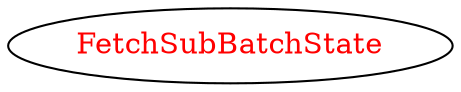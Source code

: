 digraph dependencyGraph {
 concentrate=true;
 ranksep="2.0";
 rankdir="LR"; 
 splines="ortho";
"FetchSubBatchState" [fontcolor="red"];
}